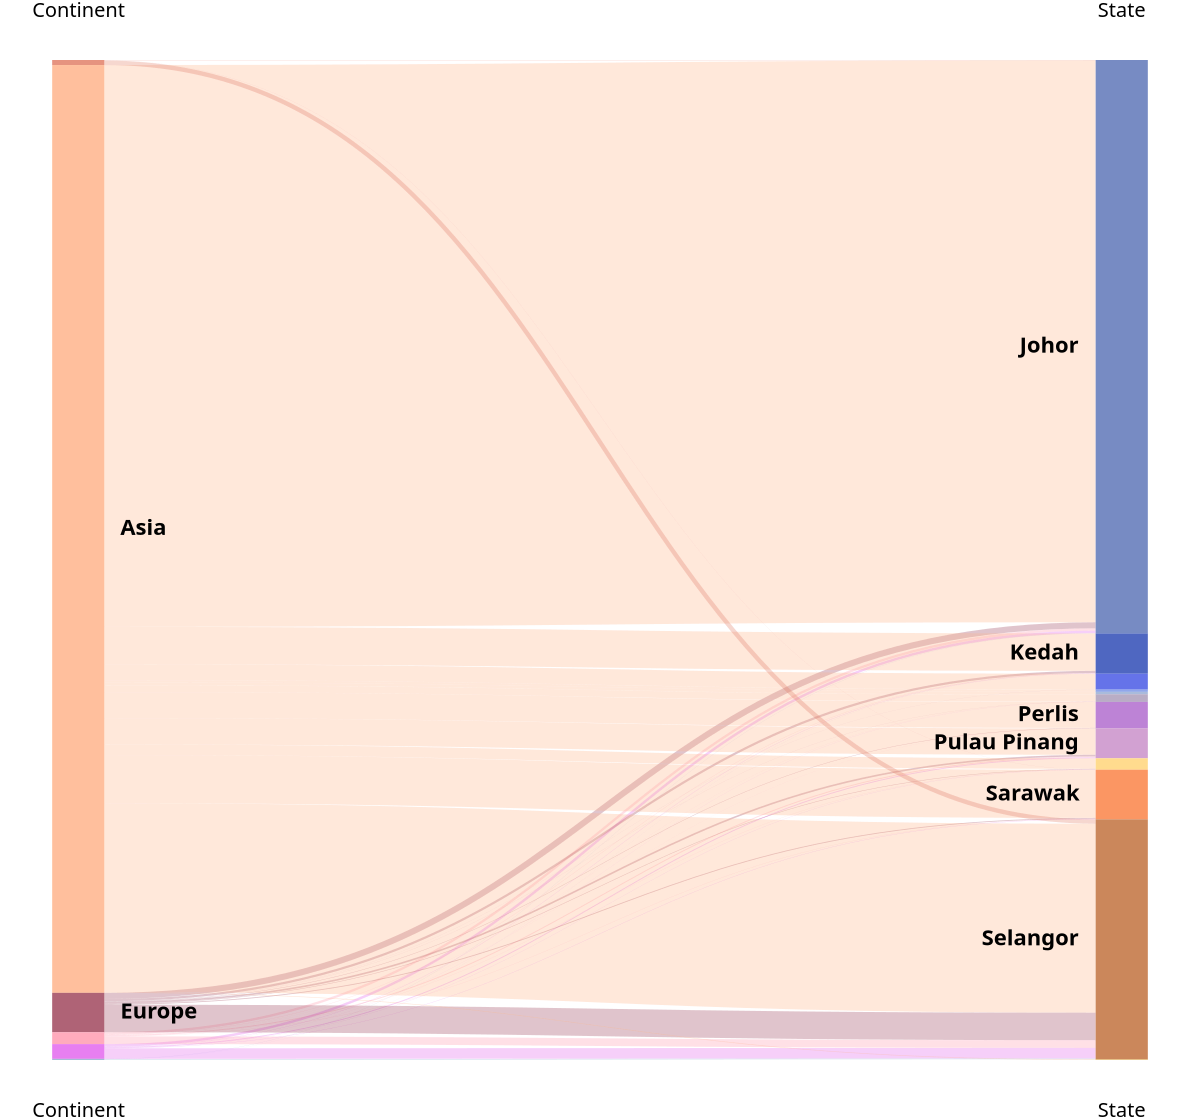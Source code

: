 {
    "$schema": "https://vega.github.io/schema/vega/v3.0.json",
    "height": 500,
    "width": 600,
    "data": [
      {
        "name": "rawData",
        "values" : [{
          "Continent" : "Africa",
          "State" : "Johor",
          "total_arrivals" : 21884
        },{
          "Continent" : "Antarctica",
          "State" : "Johor",
          "total_arrivals" : 2
        }, {
          "Continent" : "Asia",
          "State" : "Johor",
          "total_arrivals" : 29380526
        },{
          "Continent" : "Europe",
          "State" : "Johor",
          "total_arrivals" : 319673
        }, {
          "Continent" : "North America",
          "State" : "Johor",
          "total_arrivals" : 122783
        },{
          "Continent" : "Oceania",
          "State" : "Johor",
          "total_arrivals" : 128338
        },
        {
          "Continent" : "South America",
          "State" : "Johor",
          "total_arrivals" : 9942
        },{
          "Continent" : "Africa",
          "State" : "Kedah",
          "total_arrivals" : 2027
        }, {
          "Continent" : "Asia",
          "State" : "Kedah",
          "total_arrivals" : 1958000
        }, {
          "Continent" : "Europe",
          "State" : "Kedah",
          "total_arrivals" : 115016
        },{
          "Continent" : "North America",
          "State" : "Kedah",
          "total_arrivals" : 15306
        },{
          "Continent" : "Oceania",
          "State" : "Kedah",
          "total_arrivals" : 14761
        },{
          "Continent" : "South America",
          "State" : "Kedah",
          "total_arrivals" : 3159
        },
        {
          "Continent" : "Africa",
          "State" : "Kelantan",
          "total_arrivals" : 160
        },{
          "Continent" : "Asia",
          "State" : "Kelantan",
          "total_arrivals" : 829381
        },{
          "Continent" : "Europe",
          "State" : "Kelantan",
          "total_arrivals" : 3460
        },{
          "Continent" : "North America",
          "State" : "Kelantan",
          "total_arrivals" : 416
        },{
          "Continent" : "Oceania",
          "State" : "Kelantan",
          "total_arrivals" : 246
        },{
          "Continent" : "South America",
          "State" : "Kelantan",
          "total_arrivals" : 85
        },{
            "Continent" : "Africa",
            "State" : "Melaka",
            "total_arrivals" : 23
          },{
            "Continent" : "Asia",
            "State" : "Melaka",
            "total_arrivals" : 116081
          },{
            "Continent" : "Europe",
            "State" : "Melaka",
            "total_arrivals" : 380
          },{
            "Continent" : "North America",
            "State" : "Melaka",
            "total_arrivals" : 86
          },{
            "Continent" : "Oceania",
            "State" : "Melaka",
            "total_arrivals" : 77
          },{
            "Continent" : "South America",
            "State" : "Melaka",
            "total_arrivals" : 24
          },{
            "Continent" : "Asia",
            "State" : "Negeri Sembilan",
            "total_arrivals" : 144028
          },{
            "Continent" : "Europe",
            "State" : "Negeri Sembilan",
            "total_arrivals" : 136
          },{
            "Continent" : "North America",
            "State" : "Negeri Sembilan",
            "total_arrivals" : 7
          },{
            "Continent" : "Oceania",
            "State" : "Negeri Sembilan",
            "total_arrivals" : 22
          },{
            "Continent" : "Africa",
            "State" : "Pahang",
            "total_arrivals" : 27
          },{
            "Continent" : "Asia",
            "State" : "Pahang",
            "total_arrivals" : 10753
          },{
            "Continent" : "Europe",
            "State" : "Pahang",
            "total_arrivals" : 1139
          },{
            "Continent" : "North America",
            "State" : "Pahang",
            "total_arrivals" : 247
          },{
            "Continent" : "Oceania",
            "State" : "Pahang",
            "total_arrivals" : 430
          },{
            "Continent" : "South America",
            "State" : "Pahang",
            "total_arrivals" : 15
          },{
            "Continent" : "Africa",
            "State" : "Perak",
            "total_arrivals" : 114
          },{
            "Continent" : "Asia",
            "State" : "Perak",
            "total_arrivals" : 355007
          },{
            "Continent" : "Europe",
            "State" : "Perak",
            "total_arrivals" : 4944
          },{
            "Continent" : "North America",
            "State" : "Perak",
            "total_arrivals" : 3434
          },{
            "Continent" : "Oceania",
            "State" : "Perak",
            "total_arrivals" : 5033
          },{
            "Continent" : "South America",
            "State" : "Perak",
            "total_arrivals" : 107
          },{
            "Continent" : "Africa",
            "State" : "Perlis",
            "total_arrivals" : 465
          },{
            "Continent" : "Asia",
            "State" : "Perlis",
            "total_arrivals" : 1359369
          },{
            "Continent" : "Europe",
            "State" : "Perlis",
            "total_arrivals" : 20232
          },{
            "Continent" : "North America",
            "State" : "Perlis",
            "total_arrivals" : 3087
          },{
            "Continent" : "Oceania",
            "State" : "Perlis",
            "total_arrivals" : 2052
          },{
            "Continent" : "South America",
            "State" : "Perlis",
            "total_arrivals" : 410
          },{
            "Continent" : "Africa",
            "State" : "Pulau Pinang",
            "total_arrivals" : 2245
          },{
            "Continent" : "Asia",
            "State" : "Pulau Pinang",
            "total_arrivals" : 1377758
          },{
            "Continent" : "Europe",
            "State" : "Pulau Pinang",
            "total_arrivals" : 85636
          },{
            "Continent" : "North America",
            "State" : "Pulau Pinang",
            "total_arrivals" : 49865
          },{
            "Continent" : "Oceania",
            "State" : "Pulau Pinang",
            "total_arrivals" : 44443
          },{
            "Continent" : "South America",
            "State" : "Pulau Pinang",
            "total_arrivals" : 1075
          },{
            "Continent" : "Africa",
            "State" : "Sabah",
            "total_arrivals" : 730
          },{
            "Continent" : "Antarctica",
            "State" : "Sabah",
            "total_arrivals" : 1
          },{
            "Continent" : "Asia",
            "State" : "Sabah",
            "total_arrivals" : 553344
          },{
            "Continent" : "Europe",
            "State" : "Sabah",
            "total_arrivals" : 25131
          },{
            "Continent" : "North America",
            "State" : "Sabah",
            "total_arrivals" : 9800
          },{
            "Continent" : "Oceania",
            "State" : "Sabah",
            "total_arrivals" : 9436
          },{
            "Continent" : "South America",
            "State" : "Sabah",
            "total_arrivals" : 401
          },{
            "Continent" : "Africa",
            "State" : "Sarawak",
            "total_arrivals" : 4785
          },{
            "Continent" : "Asia",
            "State" : "Sarawak",
            "total_arrivals" : 2517657
          },{
            "Continent" : "Europe",
            "State" : "Sarawak",
            "total_arrivals" : 43583
          },{
            "Continent" : "North America",
            "State" : "Sarawak",
            "total_arrivals" : 12641
          },{
            "Continent" : "Oceania",
            "State" : "Sarawak",
            "total_arrivals" : 15188
          },{
            "Continent" : "South America",
            "State" : "Sarawak",
            "total_arrivals" : 440
          },{
            "Continent" : "Africa",
            "State" : "Selangor",
            "total_arrivals" : 230339
          },{
            "Continent" : "Antarctica",
            "State" : "Selangor",
            "total_arrivals" : 11
          },{
            "Continent" : "Asia",
            "State" : "Selangor",
            "total_arrivals" : 9882295

          },{
            "Continent" : "Europe",
            "State" : "Selangor",
            "total_arrivals" : 1437933
          },{
            "Continent" : "North America",
            "State" : "Selangor",
            "total_arrivals" : 403152
          },{
            "Continent" : "Oceania",
            "State" : "Selangor",
            "total_arrivals" : 550515
          },{
            "Continent" : "South America",
            "State" : "Selangor",
            "total_arrivals" : 44650
          },{
            "Continent" : "Africa",
            "State" : "Terengganu",
            "total_arrivals" : 5
          },{
            "Continent" : "Asia",
            "State" : "Terengganu",
            "total_arrivals" : 131

          },{
            "Continent" : "Europe",
            "State" : "Terengganu",
            "total_arrivals" : 25
          },{
            "Continent" : "North America",
            "State" : "Terengganu",
            "total_arrivals" : 9
          },{
            "Continent" : "Oceania",
            "State" : "Terengganu",
            "total_arrivals" : 11
          },{
            "Continent" : "Africa",
            "State" : "W.P. Labuan",
            "total_arrivals" : 130
          },{
            "Continent" : "Asia",
            "State" : "W.P. Labuan",
            "total_arrivals" : 33697
          },{
            "Continent" : "Europe",
            "State" : "W.P. Labuan",
            "total_arrivals" : 1926
          },{
            "Continent" : "North America",
            "State" : "W.P. Labuan",
            "total_arrivals" : 290
          },{
            "Continent" : "Oceania",
            "State" : "W.P. Labuan",
            "total_arrivals" : 282
          },{
            "Continent" : "South America",
            "State" : "W.P. Labuan",
            "total_arrivals" : 18
          }
       ],
      "transform": [
        {
          "type": "formula",
          "expr": "datum['Continent']",
          "as": "stk1"
        },
        {
          "type": "formula",
          "expr": "datum.State",
          "as": "stk2"
        },
        {
          "type": "formula",
          "expr": "datum.total_arrivals",
          "as": "size"
        }
      ]
    },
    {
      "name": "nodes",
      "source": "rawData",
      "transform": [
        {
          "type": "filter",
          "expr": "!groupSelector || groupSelector.stk1 == datum.stk1 || groupSelector.stk2 == datum.stk2"
        },
        {
          "type": "formula",
          "expr": "datum.stk1+datum.stk2",
          "as": "key"
        },
        {
          "type": "fold",
          "fields": [
            "stk1",
            "stk2"
          ],
          "as": [
            "stack",
            "grpId"
          ]
        },
        {
          "type": "formula",
          "expr": "datum.stack == 'stk1' ? datum.stk1+' '+datum.stk2 : datum.stk2+' '+datum.stk1",
          "as": "sortField"
        },
        {
          "type": "stack",
          "groupby": [
            "stack"
          ],
          "sort": {
            "field": "sortField",
            "order": "descending"
          },
          "field": "size"
        },
        {
          "type": "formula",
          "expr": "(datum.y0+datum.y1)/2",
          "as": "yc"
        }
      ]
    },
    {
      "name": "groups",
      "source": "nodes",
      "transform": [
        {
          "type": "aggregate",
          "groupby": [
            "stack",
            "grpId"
          ],
          "fields": [
            "size"
          ],
          "ops": [
            "sum"
          ],
          "as": [
            "total"
          ]
        },
        {
          "type": "stack",
          "groupby": [
            "stack"
          ],
          "sort": {
            "field": "grpId",
            "order": "descending"
          },
          "field": "total"
        },
        {
          "type": "formula",
          "expr": "scale('y', datum.y0)",
          "as": "scaledY0"
        },
        {
          "type": "formula",
          "expr": "scale('y', datum.y1)",
          "as": "scaledY1"
        },
        {
          "type": "formula",
          "expr": "datum.stack == 'stk1'",
          "as": "rightLabel"
        },
        {
          "type": "formula",
          "expr": "datum.total/domain('y')[1]",
          "as": "percentage"
        }
      ]
    },
    {
      "name": "destinationNodes",
      "source": "nodes",
      "transform": [
        {
          "type": "filter",
          "expr": "datum.stack == 'stk2'"
        }
      ]
    },
    {
      "name": "edges",
      "source": "nodes",
      "transform": [
        {
          "type": "filter",
          "expr": "datum.stack == 'stk1'"
        },
        {
          "type": "lookup",
          "from": "destinationNodes",
          "key": "key",
          "fields": [
            "key"
          ],
          "as": [
            "target"
          ]
        },
        {
          "type": "linkpath",
          "orient": "horizontal",
          "shape": "diagonal",
          "sourceY": {
            "expr": "scale('y', datum.yc)"
          },
          "sourceX": {
            "expr": "scale('x', 'stk1') + bandwidth('x')"
          },
          "targetY": {
            "expr": "scale('y', datum.target.yc)"
          },
          "targetX": {
            "expr": "scale('x', 'stk2')"
          }
        },
        {
          "type": "formula",
          "expr": "range('y')[0]-scale('y', datum.size)",
          "as": "strokeWidth"
        },
        {
          "type": "formula",
          "expr": "datum.size/domain('y')[1]",
          "as": "percentage"
        }
      ]
    }
  ],
  "scales": [
    {
      "name": "x",
      "type": "band",
      "range": "width",
      "domain": [
        "stk1",
        "stk2"
      ],
      "paddingOuter": 0.05,
      "paddingInner": 0.95
    },
    {
      "name": "y",
      "type": "linear",
      "range": "height",
      "domain": {
        "data": "nodes",
        "field": "y1"
      }
    },
    {
      "name": "color",
      "type": "ordinal",
      "range":["#90AACB", "#FF96AD", "#9C3D54", "#DF7861", "#FFB085", "#E15FED", "#005A8D", 
               "#556FB5","#2541B2", "#3F52E3", "#7692E4" ,"#93ABD3", 
                "#B7657B","#A799B7", "#AC66CC", "#C689C6", "#FFD372", 
                "#fa7c3d", "#bf6934", "#af8672", "#deab53"],
      "domain": ["South America", "North America", "Europe", "Africa", "Asia","Oceania", "Antarctica",
                  "Johor", "Kedah","Kelantan", "Melaka", "Negeri Sembilan",
                  "Pahang", "Perak", "Perlis", "Pulau Pinang", "Sabah",
                  "Sarawak", "Selangor", "Terengganu", "W.P. Labuan"]

    },
    {
      "name": "stackNames",
      "type": "ordinal",
      "range": [
        "Continent",
        "State"
      ],
      "domain": [
        "stk1",
        "stk2"
      ]
    }
  ],
  "axes": [
    {
      "orient": "bottom",
      "scale": "x",
      "domain" : false,
      "ticks" : false,
      "labelPadding" : 20,
      "encode": {
        "labels": {
          "update": {
            "text": {
              "scale": "stackNames",
              "field": "value",
              "fontWeight" : "bold",
              "fontSize" : 14
            }
          }
        }
      }
    },
    {
      "orient": "top",
      "scale": "x",
      "domain" : false,
      "ticks" : false,
      "labelPadding" : 20,
      "encode": {
        "labels": {
          "update": {
            "text": {
              "scale": "stackNames",
              "field": "value",
              "fontWeight" : "bold",
              "fontSize" : 14
            }
          }
        }
      }
    },
    {
      "orient": "left",
      "scale": "y",
      "labels" : false,
      "domain" : false,
      "ticks" : false
    }
  ],
  "marks": [
    {
      "type": "path",
      "name": "edgeMark",
      "from": {
        "data": "edges"
      },
      "clip": true,
      "encode": {
        "update": {
          "stroke": [
            {
              "test": "groupSelector && groupSelector.stack=='stk1'",
              "scale": "color",
              "field": "stk2"
            },
            {
              "scale":"color", "field":"stk1"
            }
          ],
          "strokeWidth": {
            "field": "strokeWidth"
          },
          "path": {
            "field": "path"
          },
          "strokeOpacity": {
            "signal": "!groupSelector && (groupHover.stk1 == datum.stk1 || groupHover.stk2 == datum.stk2) ? 0.9 : 0.3"
          },
          "zindex": {
            "signal": "!groupSelector && (groupHover.stk1 == datum.stk1 || groupHover.stk2 == datum.stk2) ? 1 : 0"
          },
          "tooltip": {
            "signal": "{\"Tourist from Continent\": datum.stk1, \"State\": datum.stk2, \"Total Arrivals\":format(datum.size, ',.0f')}"
          }
        },
        "hover": {
          "strokeOpacity": {
            "value": 1
          }
        }
      }
    },
    {
      "type": "rect",
      "name": "groupMark",
      "from": {
        "data": "groups"
      },
      "encode": {
        "enter": {
          "fill": {
            "scale": "color", 
            "field" : "grpId"
          },
          "width": {
            "scale": "x",
            "band": 1
          }
        },
        "update": {
          "x": {
            "scale": "x",
            "field": "stack"
          },
          "y": {
            "field": "scaledY0"
          },
          "y2": {
            "field": "scaledY1"
          },
          "fillOpacity": {
            "value": 0.8
          },
          "tooltip": {
            "signal": "datum.grpId + ' has ' + format(datum.total, ',.0f') + ' total tourist arrivals.'"
          }
        },
        "hover": {
          "fillOpacity": {
            "value": 1
          }
        }
      }
    },
    {
      "type": "text",
      "from": {
        "data": "groups"
      },
      "interactive": false,
      "encode": {
        "update": {
          "x": {
            "signal": "scale('x', datum.stack) + (datum.rightLabel ? bandwidth('x') + 8 : -8)"
          },
          "yc": {
            "signal": "(datum.scaledY0 + datum.scaledY1)/2"
          },
          "align": {
            "signal": "datum.rightLabel ? 'left' : 'right'"
          },
          "baseline": {
            "value": "middle"
          },
          "fontWeight": {
            "value": "bold"
          },
          "text": {
            "signal": "abs(datum.scaledY0-datum.scaledY1) > 13 ? datum.grpId : ''"
          }
        }
      }
    },
    {
      "type": "group",
      "data": [
        {
          "name": "dataForShowAll",
          "values": [
            {}
          ],
          "transform": [
            {
              "type": "filter",
              "expr": "groupSelector"
            }
          ]
        }
      ],
      "encode": {
        "enter": {
          "xc": {
            "signal": "width/2"
          },
          "y": {
            "value": 30
          },
          "width": {
            "value": 80
          },
          "height": {
            "value": 30
          }
        }
      },
      "marks": [
        {
          "type": "group",
          "name": "groupReset",
          "from": {
            "data": "dataForShowAll"
          },
          "encode": {
            "enter": {
              "cornerRadius": {
                "value": 6
              },
              "fill": {
                "value": "#f5f5f5"
              },
              "stroke": {
                "value": "#c1c1c1"
              },
              "strokeWidth": {
                "value": 2
              },
              "height": {
                "field": {
                  "group": "height"
                }
              },
              "width": {
                "field": {
                  "group": "width"
                }
              }
            },
            "update": {
              "opacity": {
                "value": 1
              }
            },
            "hover": {
              "opacity": {
                "value": 0.7
              }
            }
          },
          "marks": [
            {
              "type": "text",
              "interactive": false,
              "encode": {
                "enter": {
                  "xc": {
                    "field": {
                      "group": "width"
                    },
                    "mult": 0.5
                  },
                  "yc": {
                    "field": {
                      "group": "height"
                    },
                    "mult": 0.5,
                    "offset": 2
                  },
                  "align": {
                    "value": "center"
                  },
                  "baseline": {
                    "value": "middle"
                  },
                  "fontWeight": {
                    "value": "bold"
                  },
                  "text": {
                    "value": "Show All"
                  }
                }
              }
            }
          ]
        }
      ]
    }
  ],
  "signals": [
    {
      "name": "groupHover",
      "value": {},
      "on": [
        {
          "events": "@groupMark:mouseover",
          "update": "{stk1:datum.stack=='stk1' && datum.grpId, stk2:datum.stack=='stk2' && datum.grpId}"
        },
        {
          "events": "mouseout",
          "update": "{}"
        }
      ]
    },
    {
      "name": "groupSelector",
      "value": false,
      "on": [
        {
          "events": "@groupMark:click!",
          "update": "{stack:datum.stack, stk1:datum.stack=='stk1' && datum.grpId, stk2:datum.stack=='stk2' && datum.grpId}"
        },
    
        {
          "events": [
            {
              "type": "click",
              "markname": "groupReset"
            },
            {
              "type": "dblclick"
            }
          ],
          "update": "false"
        }
      ]
    }
  ],
  "config": {"view": {"stroke": null}, 
  "background": null}
  }
  
  
  